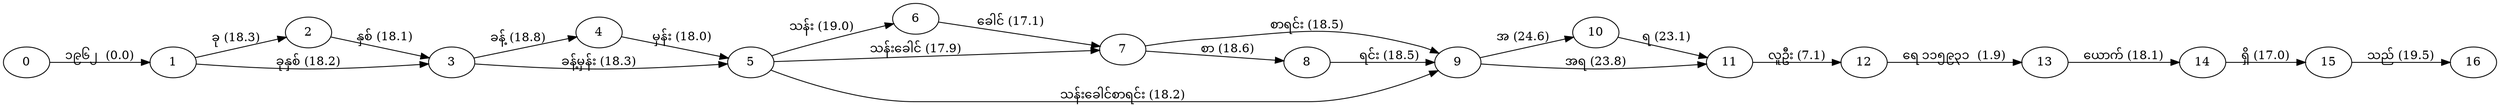 digraph DAG {
  rankdir=LR;
  0 -> 1 [label="၁၉၆၂  (0.0)"];
  1 -> 2 [label="ခု (18.3)"];
  1 -> 3 [label="ခုနှစ် (18.2)"];
  2 -> 3 [label="နှစ် (18.1)"];
  3 -> 4 [label="ခန့် (18.8)"];
  3 -> 5 [label="ခန့်မှန်း (18.3)"];
  4 -> 5 [label="မှန်း (18.0)"];
  5 -> 6 [label="သန်း (19.0)"];
  5 -> 7 [label="သန်းခေါင် (17.9)"];
  5 -> 9 [label="သန်းခေါင်စာရင်း (18.2)"];
  6 -> 7 [label="ခေါင် (17.1)"];
  7 -> 8 [label="စာ (18.6)"];
  7 -> 9 [label="စာရင်း (18.5)"];
  8 -> 9 [label="ရင်း (18.5)"];
  9 -> 10 [label="အ (24.6)"];
  9 -> 11 [label="အရ (23.8)"];
  10 -> 11 [label="ရ (23.1)"];
  11 -> 12 [label="လူဦး (7.1)"];
  12 -> 13 [label="ရေ ၁၁၅၉၃၁  (1.9)"];
  13 -> 14 [label="ယောက် (18.1)"];
  14 -> 15 [label="ရှိ (17.0)"];
  15 -> 16 [label="သည် (19.5)"];
}